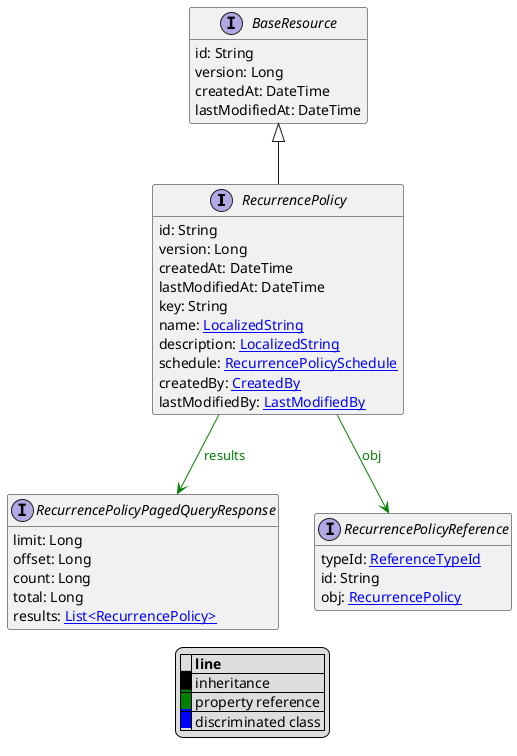 @startuml

hide empty fields
hide empty methods
legend
|= |= line |
|<back:black>   </back>| inheritance |
|<back:green>   </back>| property reference |
|<back:blue>   </back>| discriminated class |
endlegend
interface RecurrencePolicy [[RecurrencePolicy.svg]] extends BaseResource {
    id: String
    version: Long
    createdAt: DateTime
    lastModifiedAt: DateTime
    key: String
    name: [[LocalizedString.svg LocalizedString]]
    description: [[LocalizedString.svg LocalizedString]]
    schedule: [[RecurrencePolicySchedule.svg RecurrencePolicySchedule]]
    createdBy: [[CreatedBy.svg CreatedBy]]
    lastModifiedBy: [[LastModifiedBy.svg LastModifiedBy]]
}
interface BaseResource [[BaseResource.svg]]  {
    id: String
    version: Long
    createdAt: DateTime
    lastModifiedAt: DateTime
}


interface RecurrencePolicyPagedQueryResponse [[RecurrencePolicyPagedQueryResponse.svg]]  {
    limit: Long
    offset: Long
    count: Long
    total: Long
    results: [[RecurrencePolicy.svg List<RecurrencePolicy>]]
}
interface RecurrencePolicyReference [[RecurrencePolicyReference.svg]]  {
    typeId: [[ReferenceTypeId.svg ReferenceTypeId]]
    id: String
    obj: [[RecurrencePolicy.svg RecurrencePolicy]]
}

RecurrencePolicy --> RecurrencePolicyPagedQueryResponse #green;text:green : "results"
RecurrencePolicy --> RecurrencePolicyReference #green;text:green : "obj"
@enduml
